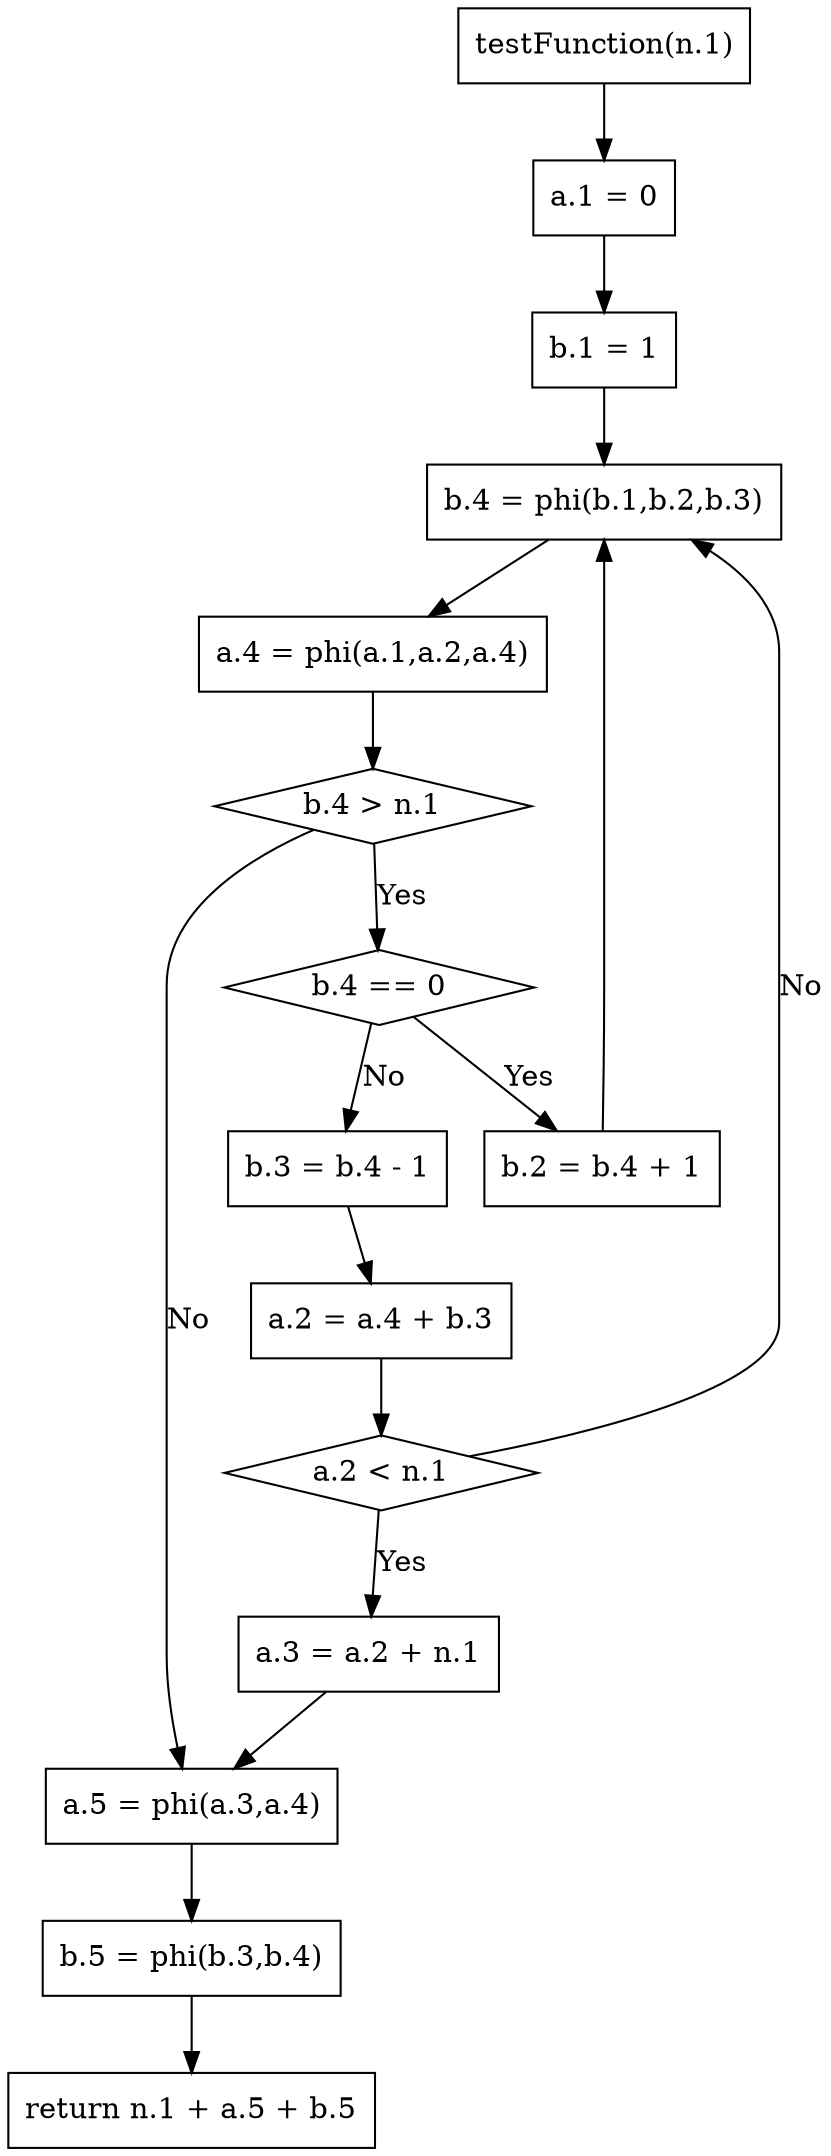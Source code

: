 digraph "gr" {
"1" ["label"="testFunction(n.1)","shape"="box"]
"2" ["label"="a.1 = 0","shape"="box"]
"3" ["label"="b.1 = 1","shape"="box"]

"4" ["label"="b.4 > n.1","shape"="diamond"]
"5" ["label"="b.4 == 0","shape"="diamond"]
"6" ["label"="b.2 = b.4 + 1","shape"="box"]
"7" ["label"="b.3 = b.4 - 1","shape"="box"]
"8" ["label"="a.2 = a.4 + b.3","shape"="box"]
"9" ["label"="a.2 < n.1","shape"="diamond"]
"10" ["label"="a.3 = a.2 + n.1","shape"="box"]

"11" ["label"="b.4 = phi(b.1,b.2,b.3)","shape"="box"]
"12" ["label"="a.4 = phi(a.1,a.2,a.4)","shape"="box"]

"13" ["label"="a.5 = phi(a.3,a.4)","shape"="box"]
"14" ["label"="b.5 = phi(b.3,b.4)","shape"="box"]
"15" ["label"="return n.1 + a.5 + b.5","shape"="box"]

"1" -> "2" ["label"=""]
"2" -> "3" ["label"=""]
"3" -> "11" ["label"=""]
"11" -> "12" ["label"=""]
"12" -> "4" ["label"=""]
"4" -> "5" ["label"="Yes"]
"4" -> "13" ["label"="No"]
"5" -> "6" ["label"="Yes"]
"5" -> "7" ["label"="No"]
"6" -> "11" ["label"=""]
"7" -> "8" ["label"=""]
"8" -> "9" ["label"=""]
"9" -> "10" ["label"="Yes"]
"9" -> "11" ["label"="No"]
"10" -> "13" ["label"=""]
"13" -> "14" ["label"=""]
"14" -> "15" ["label"=""]
}